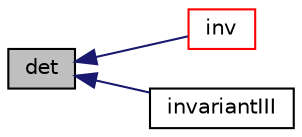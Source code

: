 digraph "det"
{
  bgcolor="transparent";
  edge [fontname="Helvetica",fontsize="10",labelfontname="Helvetica",labelfontsize="10"];
  node [fontname="Helvetica",fontsize="10",shape=record];
  rankdir="LR";
  Node141444 [label="det",height=0.2,width=0.4,color="black", fillcolor="grey75", style="filled", fontcolor="black"];
  Node141444 -> Node141445 [dir="back",color="midnightblue",fontsize="10",style="solid",fontname="Helvetica"];
  Node141445 [label="inv",height=0.2,width=0.4,color="red",URL="$a21851.html#a7479255ba9f62f3bc4517c797789601e",tooltip="Return the inverse of a tensor. "];
  Node141444 -> Node141447 [dir="back",color="midnightblue",fontsize="10",style="solid",fontname="Helvetica"];
  Node141447 [label="invariantIII",height=0.2,width=0.4,color="black",URL="$a21851.html#a88e17b214de42c2331ee14bd43642b10",tooltip="Return the 3rd invariant of a tensor. "];
}
